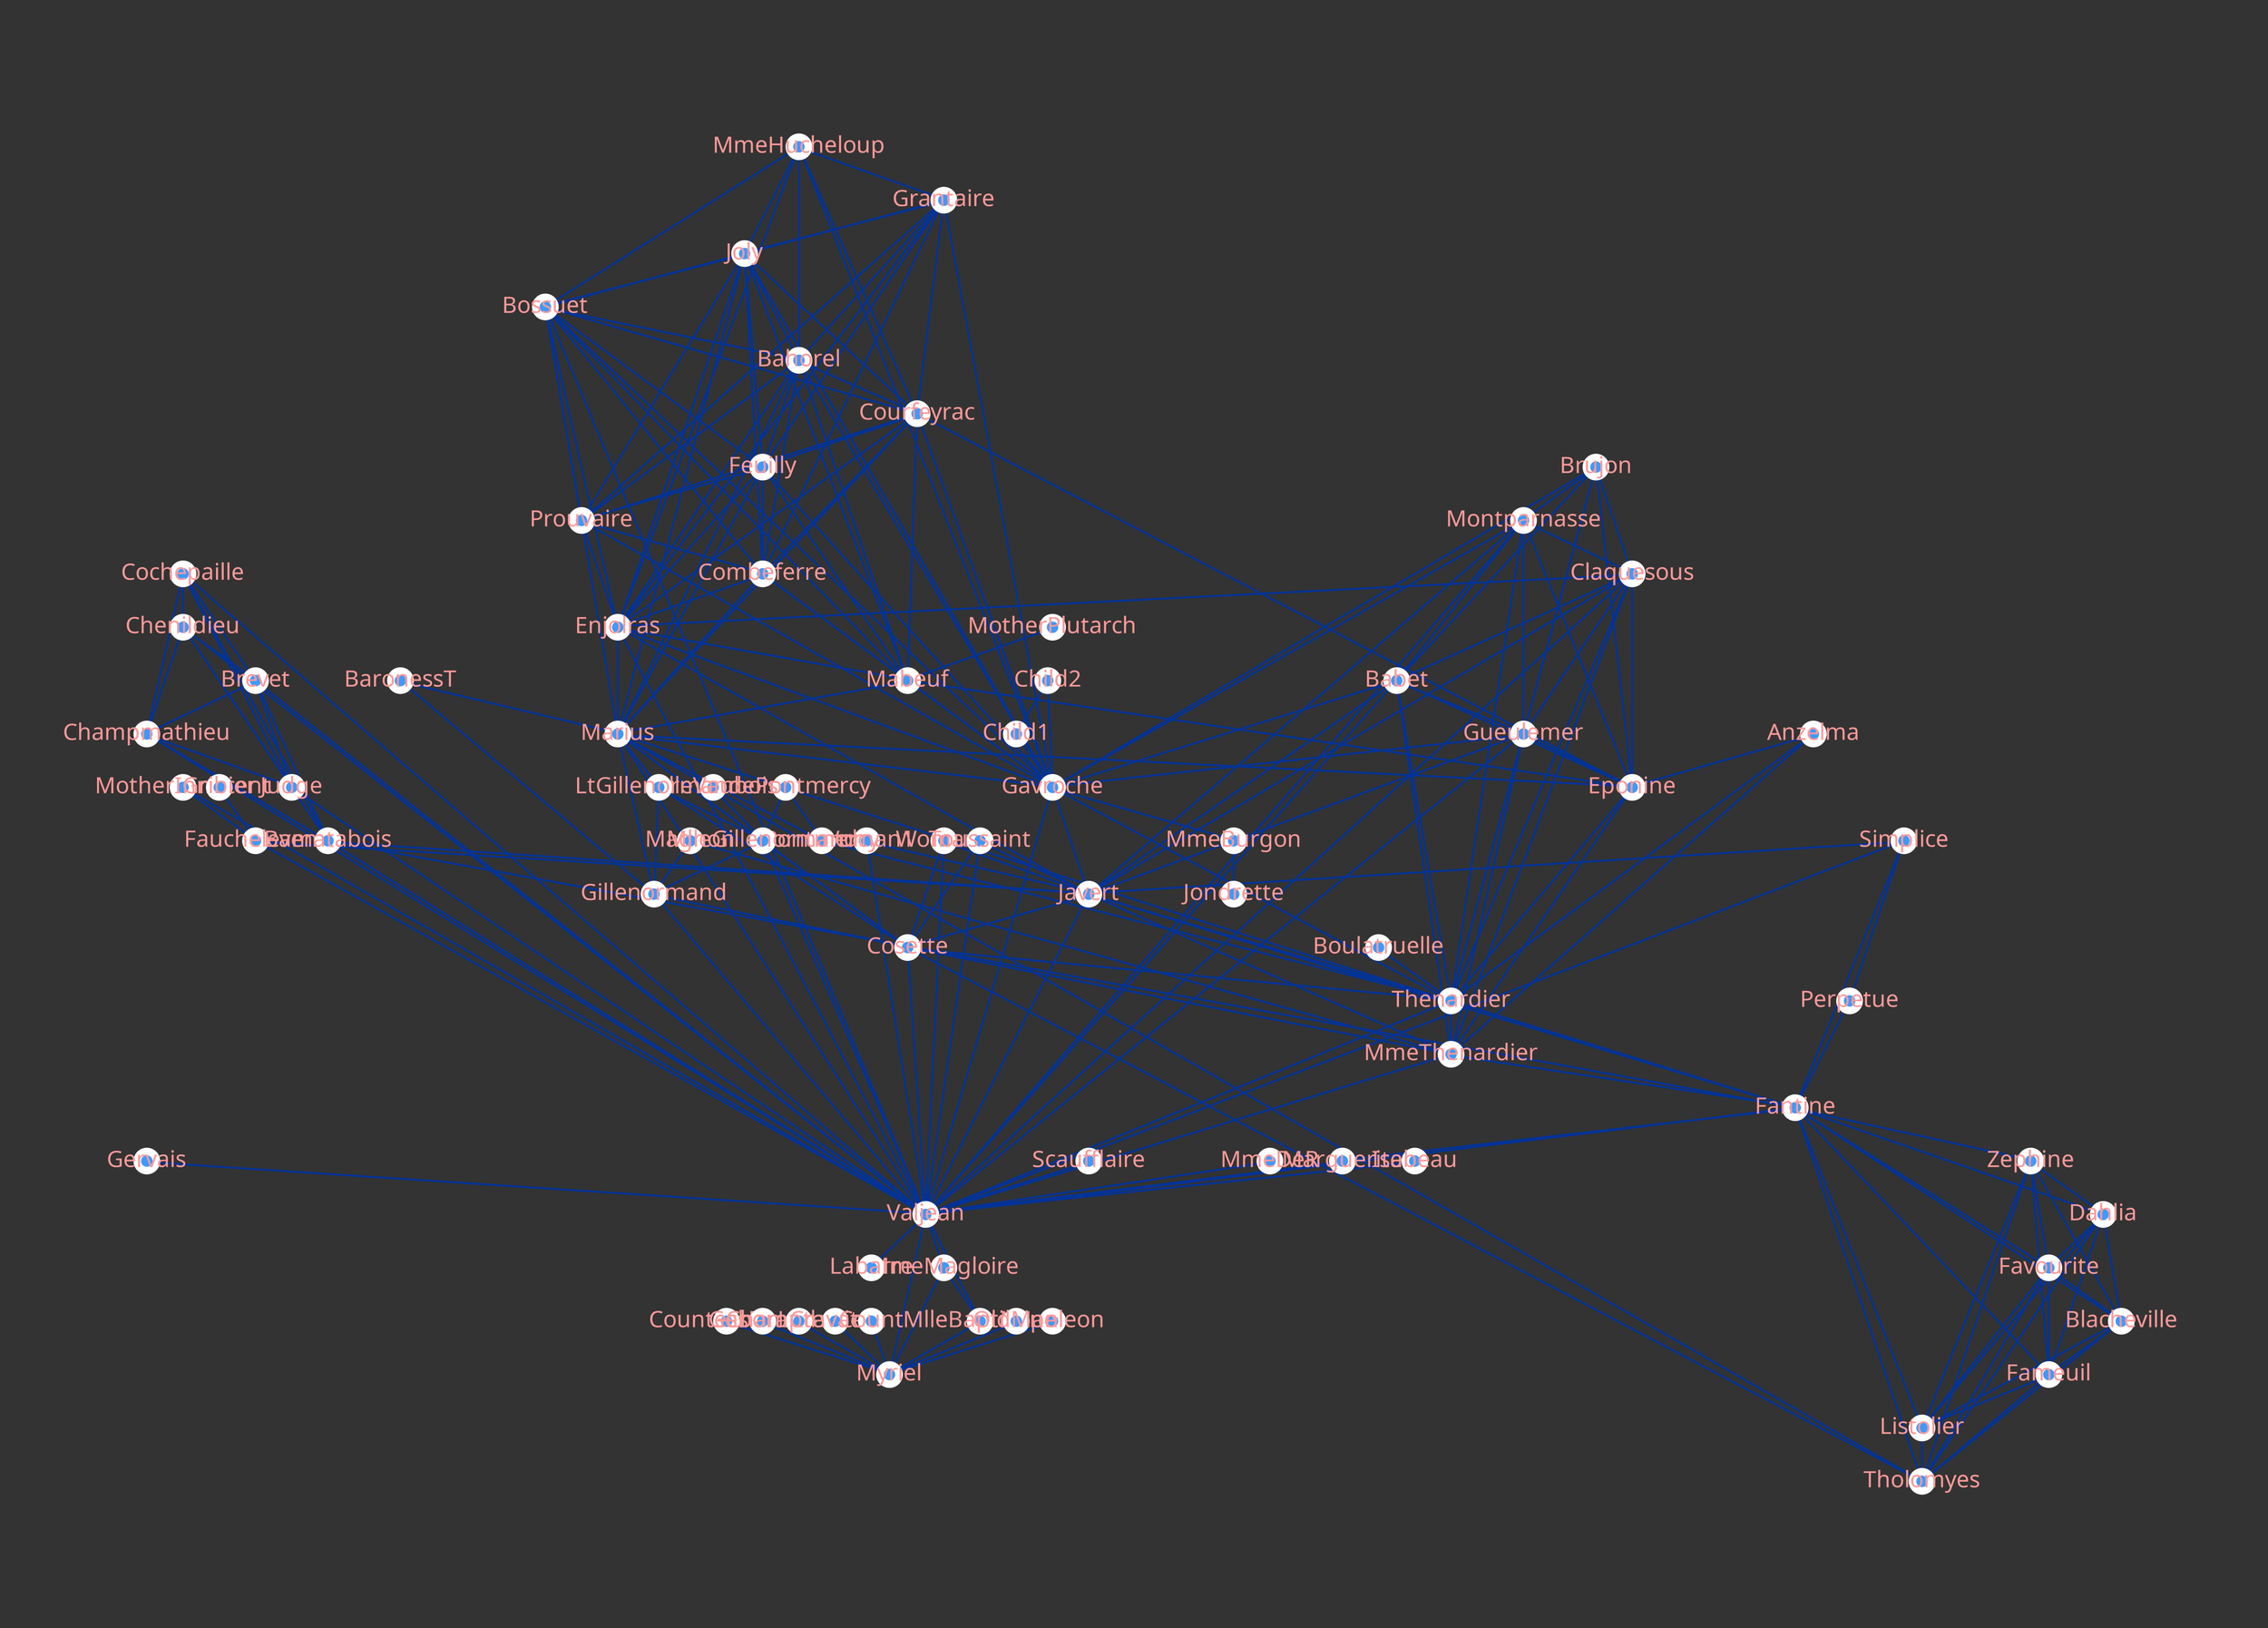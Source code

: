 graph "lesmis.gml" {
bgcolor = "#333333FF"
splines = "false"
outputorder = "edgesfirst"
esep = "0"
pad = "2"
node [label = "",penwidth = "8.000000",height = "0.277778",width = "0.277778",tooltip = "",color = "#FFFFFFFF",fillcolor = "#3D9AFFFF",shape = "ellipse",style = "solid,filled",fontname = "SansSerif.plain",fontsize = "24",fontcolor = "#FF9999FF",fixedsize = "true",labelloc = "c"]
edge [label = "",penwidth = "2.000000",tooltip = "",arrowhead = "none",arrowtail = "none",color = "#003399FF",fontname = "SansSerif.plain",fontsize = "24",fontcolor = "#000000FF",style = "solid",dir = "both"]
"Myriel§1798" [label = "Myriel",pos = "11.372304,870.375170"]
"Napoleon§1799" [label = "Napoleon",pos = "155.313944,870.375170"]
"MlleBaptistine§1800" [label = "MlleBaptistine",pos = "254.068009,422.889903"]
"MmeMagloire§1801" [label = "MmeMagloire",pos = "401.653002,468.300670"]
"CountessDeLo§1802" [label = "CountessDeLo",pos = "101.118448,982.913275"]
"Geborand§1803" [label = "Geborand",pos = "-20.657725,1010.707892"]
"Champtercier§1804" [label = "Champtercier",pos = "-118.314633,932.829106"]
"Cravatte§1805" [label = "Cravatte",pos = "-118.314633,807.921233"]
"Count§1806" [label = "Count",pos = "-20.657725,730.042447"]
"OldMan§1807" [label = "OldMan",pos = "101.118448,757.837064"]
"Labarre§1808" [label = "Labarre",pos = "253.274140,165.452861"]
"Valjean§1809" [label = "Valjean",pos = "213.348614,42.574729"]
"Marguerite§1810" [label = "Marguerite",pos = "483.013960,-472.080631"]
"MmeDeR§1811" [label = "MmeDeR",pos = "108.822232,118.517591"]
"Isabeau§1812" [label = "Isabeau",pos = "108.822232,-33.368133"]
"Gervais§1813" [label = "Gervais",pos = "253.274140,-80.303403"]
"Tholomyes§1814" [label = "Tholomyes",pos = "134.864746,-481.541208"]
"Listolier§1815" [label = "Listolier",pos = "184.059744,-648.047353"]
"Fameuil§1816" [label = "Fameuil",pos = "223.794165,-648.047353"]
"Blacheville§1817" [label = "Blacheville",pos = "272.989162,-755.897925"]
"Favourite§1818" [label = "Favourite",pos = "134.864746,-718.055619"]
"Dahlia§1819" [label = "Dahlia",pos = "344.889544,-625.341970"]
"Zephine§1820" [label = "Zephine",pos = "346.781659,-665.076391"]
"Fantine§1821" [label = "Fantine",pos = "276.773393,-477.756977"]
"MmeThenardier§1822" [label = "MmeThenardier",pos = "87.561864,-420.993518"]
"Thenardier§1823" [label = "Thenardier",pos = "-8.936016,-398.288135"]
"Cosette§1824" [label = "Cosette",pos = "97.022440,-275.300641"]
"Javert§1825" [label = "Javert",pos = "106.483017,-343.416791"]
"Fauchelevent§1826" [label = "Fauchelevent",pos = "465.984922,-328.279869"]
"Bamatabois§1827" [label = "Bamatabois",pos = "452.740115,-175.018530"]
"Perpetue§1828" [label = "Perpetue",pos = "522.748381,-568.578511"]
"Simplice§1829" [label = "Simplice",pos = "361.918581,-388.827558"]
"Scaufflaire§1830" [label = "Scaufflaire",pos = "342.550328,42.574729"]
"Woman1§1831" [label = "Woman1",pos = "-56.238899,-44.462575"]
"Judge§1832" [label = "Judge",pos = "539.777419,87.985496"]
"Champmathieu§1833" [label = "Champmathieu",pos = "657.088567,-122.039302"]
"Brevet§1834" [label = "Brevet",pos = "539.777419,-25.541422"]
"Chenildieu§1835" [label = "Chenildieu",pos = "623.030492,-44.462575"]
"Cochepaille§1836" [label = "Cochepaille",pos = "674.117605,33.114152"]
"Pontmercy§1837" [label = "Pontmercy",pos = "8.093021,-137.176224"]
"Boulatruelle§1838" [label = "Boulatruelle",pos = "-101.649666,-693.458121"]
"Eponine§1839" [label = "Eponine",pos = "-150.844663,-305.574485"]
"Anzelma§1840" [label = "Anzelma",pos = "-90.296974,-593.176010"]
"Woman2§1841" [label = "Woman2",pos = "318.399929,-269.624295"]
"MotherInnocent§1842" [label = "MotherInnocent",pos = "660.872798,-273.408525"]
"Gribier§1843" [label = "Gribier",pos = "710.067795,-439.914671"]
"Jondrette§1844" [label = "Jondrette",pos = "-824.437708,-473.972746"]
"MmeBurgon§1845" [label = "MmeBurgon",pos = "-584.139066,-403.964481"]
"Gavroche§1846" [label = "Gavroche",pos = "-266.263696,-303.682370"]
"Gillenormand§1847" [label = "Gillenormand",pos = "91.346094,-175.018530"]
"Magnon§1848" [label = "Magnon",pos = "238.931087,-315.035062"]
"MlleGillenormand§1849" [label = "MlleGillenormand",pos = "6.200906,105.014533"]
"MmePontmercy§1850" [label = "MmePontmercy",pos = "174.599167,260.167987"]
"MlleVaubois§1851" [label = "MlleVaubois",pos = "27.014174,379.371251"]
"LtGillenormand§1852" [label = "LtGillenormand",pos = "-69.483706,16.085115"]
"Marius§1853" [label = "Marius",pos = "-111.110242,-165.557954"]
"BaronessT§1854" [label = "BaronessT",pos = "-126.247165,122.043571"]
"Mabeuf§1855" [label = "Mabeuf",pos = "-237.881967,-33.109883"]
"Enjolras§1856" [label = "Enjolras",pos = "-224.637160,-176.910645"]
"Combeferre§1857" [label = "Combeferre",pos = "-376.006383,-29.325653"]
"Prouvaire§1858" [label = "Prouvaire",pos = "-487.641186,-169.342184"]
"Feuilly§1859" [label = "Feuilly",pos = "-296.537541,-89.873342"]
"Courfeyrac§1860" [label = "Courfeyrac",pos = "-341.948308,-203.400260"]
"Bahorel§1861" [label = "Bahorel",pos = "-340.056193,-243.134681"]
"Bossuet§1862" [label = "Bossuet",pos = "-336.271962,-87.981227"]
"Joly§1863" [label = "Joly",pos = "-376.006383,-157.989492"]
"Grantaire§1864" [label = "Grantaire",pos = "-483.856955,-122.039302"]
"MotherPlutarch§1865" [label = "MotherPlutarch",pos = "-383.574844,209.080874"]
"Gueulemer§1866" [label = "Gueulemer",pos = "-69.483706,-396.396019"]
"Babet§1867" [label = "Babet",pos = "-42.994092,-468.296401"]
"Claquesous§1868" [label = "Claquesous",pos = "-60.023129,-286.653332"]
"Montparnasse§1869" [label = "Montparnasse",pos = "-141.384087,-390.719674"]
"Toussaint§1870" [label = "Toussaint",pos = "272.989162,-199.616029"]
"Child1§1871" [label = "Child1",pos = "-413.848689,-528.844090"]
"Child2§1872" [label = "Child2",pos = "-453.583110,-525.059859"]
"Brujon§1873" [label = "Brujon",pos = "-215.176583,-502.354476"]
"MmeHucheloup§1874" [label = "MmeHucheloup",pos = "-466.827917,-286.653332"]
"Feuilly§1859" -- "Combeferre§1857" 
"Feuilly§1859" -- "Mabeuf§1855" 
"Feuilly§1859" -- "Marius§1853" 
"Courfeyrac§1860" -- "Marius§1853" 
"Courfeyrac§1860" -- "Enjolras§1856" 
"Courfeyrac§1860" -- "Combeferre§1857" 
"Courfeyrac§1860" -- "Gavroche§1846" 
"Courfeyrac§1860" -- "Mabeuf§1855" 
"Courfeyrac§1860" -- "Eponine§1839" 
"Courfeyrac§1860" -- "Feuilly§1859" 
"Courfeyrac§1860" -- "Prouvaire§1858" 
"Bahorel§1861" -- "Combeferre§1857" 
"Bahorel§1861" -- "Gavroche§1846" 
"Bahorel§1861" -- "Courfeyrac§1860" 
"Bahorel§1861" -- "Mabeuf§1855" 
"Bahorel§1861" -- "Enjolras§1856" 
"Bahorel§1861" -- "Feuilly§1859" 
"Bahorel§1861" -- "Prouvaire§1858" 
"Bahorel§1861" -- "Marius§1853" 
"Bossuet§1862" -- "Marius§1853" 
"Bossuet§1862" -- "Courfeyrac§1860" 
"Bossuet§1862" -- "Gavroche§1846" 
"Bossuet§1862" -- "Bahorel§1861" 
"Bossuet§1862" -- "Enjolras§1856" 
"Bossuet§1862" -- "Feuilly§1859" 
"Bossuet§1862" -- "Prouvaire§1858" 
"Bossuet§1862" -- "Combeferre§1857" 
"Bossuet§1862" -- "Mabeuf§1855" 
"Bossuet§1862" -- "Valjean§1809" 
"Joly§1863" -- "Bahorel§1861" 
"Joly§1863" -- "Bossuet§1862" 
"Joly§1863" -- "Gavroche§1846" 
"Joly§1863" -- "Courfeyrac§1860" 
"Joly§1863" -- "Enjolras§1856" 
"Joly§1863" -- "Feuilly§1859" 
"Joly§1863" -- "Prouvaire§1858" 
"Joly§1863" -- "Combeferre§1857" 
"Joly§1863" -- "Mabeuf§1855" 
"Joly§1863" -- "Marius§1853" 
"Grantaire§1864" -- "Bossuet§1862" 
"Grantaire§1864" -- "Enjolras§1856" 
"Grantaire§1864" -- "Combeferre§1857" 
"Grantaire§1864" -- "Courfeyrac§1860" 
"Grantaire§1864" -- "Joly§1863" 
"Grantaire§1864" -- "Gavroche§1846" 
"Grantaire§1864" -- "Bahorel§1861" 
"Grantaire§1864" -- "Feuilly§1859" 
"Grantaire§1864" -- "Prouvaire§1858" 
"MotherPlutarch§1865" -- "Mabeuf§1855" 
"Gueulemer§1866" -- "Thenardier§1823" 
"Gueulemer§1866" -- "Valjean§1809" 
"Gueulemer§1866" -- "MmeThenardier§1822" 
"Gueulemer§1866" -- "Javert§1825" 
"Gueulemer§1866" -- "Gavroche§1846" 
"Gueulemer§1866" -- "Eponine§1839" 
"Babet§1867" -- "Thenardier§1823" 
"Babet§1867" -- "Gueulemer§1866" 
"Babet§1867" -- "Valjean§1809" 
"Babet§1867" -- "MmeThenardier§1822" 
"Babet§1867" -- "Javert§1825" 
"Babet§1867" -- "Gavroche§1846" 
"Babet§1867" -- "Eponine§1839" 
"Claquesous§1868" -- "Thenardier§1823" 
"Claquesous§1868" -- "Babet§1867" 
"Claquesous§1868" -- "Gueulemer§1866" 
"Claquesous§1868" -- "Valjean§1809" 
"Claquesous§1868" -- "MmeThenardier§1822" 
"Claquesous§1868" -- "Javert§1825" 
"Claquesous§1868" -- "Eponine§1839" 
"Claquesous§1868" -- "Enjolras§1856" 
"Montparnasse§1869" -- "Javert§1825" 
"Montparnasse§1869" -- "Babet§1867" 
"Montparnasse§1869" -- "Gueulemer§1866" 
"Montparnasse§1869" -- "Claquesous§1868" 
"Montparnasse§1869" -- "Valjean§1809" 
"Montparnasse§1869" -- "Gavroche§1846" 
"Montparnasse§1869" -- "Eponine§1839" 
"Montparnasse§1869" -- "Thenardier§1823" 
"Toussaint§1870" -- "Cosette§1824" 
"Toussaint§1870" -- "Javert§1825" 
"Toussaint§1870" -- "Valjean§1809" 
"Child1§1871" -- "Gavroche§1846" 
"Child2§1872" -- "Gavroche§1846" 
"Child2§1872" -- "Child1§1871" 
"Brujon§1873" -- "Babet§1867" 
"Brujon§1873" -- "Gueulemer§1866" 
"Brujon§1873" -- "Thenardier§1823" 
"Brujon§1873" -- "Gavroche§1846" 
"Brujon§1873" -- "Eponine§1839" 
"Brujon§1873" -- "Claquesous§1868" 
"Brujon§1873" -- "Montparnasse§1869" 
"MmeHucheloup§1874" -- "Bossuet§1862" 
"MmeHucheloup§1874" -- "Joly§1863" 
"MmeHucheloup§1874" -- "Grantaire§1864" 
"MmeHucheloup§1874" -- "Bahorel§1861" 
"MmeHucheloup§1874" -- "Courfeyrac§1860" 
"MmeHucheloup§1874" -- "Gavroche§1846" 
"MmeHucheloup§1874" -- "Enjolras§1856" 
"Napoleon§1799" -- "Myriel§1798" 
"MlleBaptistine§1800" -- "Myriel§1798" 
"MmeMagloire§1801" -- "Myriel§1798" 
"MmeMagloire§1801" -- "MlleBaptistine§1800" 
"CountessDeLo§1802" -- "Myriel§1798" 
"Geborand§1803" -- "Myriel§1798" 
"Champtercier§1804" -- "Myriel§1798" 
"Cravatte§1805" -- "Myriel§1798" 
"Count§1806" -- "Myriel§1798" 
"OldMan§1807" -- "Myriel§1798" 
"Valjean§1809" -- "Labarre§1808" 
"Valjean§1809" -- "MmeMagloire§1801" 
"Valjean§1809" -- "MlleBaptistine§1800" 
"Valjean§1809" -- "Myriel§1798" 
"Marguerite§1810" -- "Valjean§1809" 
"MmeDeR§1811" -- "Valjean§1809" 
"Isabeau§1812" -- "Valjean§1809" 
"Gervais§1813" -- "Valjean§1809" 
"Listolier§1815" -- "Tholomyes§1814" 
"Fameuil§1816" -- "Tholomyes§1814" 
"Fameuil§1816" -- "Listolier§1815" 
"Blacheville§1817" -- "Tholomyes§1814" 
"Blacheville§1817" -- "Listolier§1815" 
"Blacheville§1817" -- "Fameuil§1816" 
"Favourite§1818" -- "Tholomyes§1814" 
"Favourite§1818" -- "Listolier§1815" 
"Favourite§1818" -- "Fameuil§1816" 
"Favourite§1818" -- "Blacheville§1817" 
"Dahlia§1819" -- "Tholomyes§1814" 
"Dahlia§1819" -- "Listolier§1815" 
"Dahlia§1819" -- "Fameuil§1816" 
"Dahlia§1819" -- "Blacheville§1817" 
"Dahlia§1819" -- "Favourite§1818" 
"Zephine§1820" -- "Tholomyes§1814" 
"Zephine§1820" -- "Listolier§1815" 
"Zephine§1820" -- "Fameuil§1816" 
"Zephine§1820" -- "Blacheville§1817" 
"Zephine§1820" -- "Favourite§1818" 
"Zephine§1820" -- "Dahlia§1819" 
"Fantine§1821" -- "Tholomyes§1814" 
"Fantine§1821" -- "Listolier§1815" 
"Fantine§1821" -- "Fameuil§1816" 
"Fantine§1821" -- "Blacheville§1817" 
"Fantine§1821" -- "Favourite§1818" 
"Fantine§1821" -- "Dahlia§1819" 
"Fantine§1821" -- "Zephine§1820" 
"Fantine§1821" -- "Marguerite§1810" 
"Fantine§1821" -- "Valjean§1809" 
"MmeThenardier§1822" -- "Fantine§1821" 
"MmeThenardier§1822" -- "Valjean§1809" 
"Thenardier§1823" -- "MmeThenardier§1822" 
"Thenardier§1823" -- "Fantine§1821" 
"Thenardier§1823" -- "Valjean§1809" 
"Cosette§1824" -- "MmeThenardier§1822" 
"Cosette§1824" -- "Valjean§1809" 
"Cosette§1824" -- "Tholomyes§1814" 
"Cosette§1824" -- "Thenardier§1823" 
"Javert§1825" -- "Valjean§1809" 
"Javert§1825" -- "Fantine§1821" 
"Javert§1825" -- "Thenardier§1823" 
"Javert§1825" -- "MmeThenardier§1822" 
"Javert§1825" -- "Cosette§1824" 
"Fauchelevent§1826" -- "Valjean§1809" 
"Fauchelevent§1826" -- "Javert§1825" 
"Bamatabois§1827" -- "Fantine§1821" 
"Bamatabois§1827" -- "Javert§1825" 
"Bamatabois§1827" -- "Valjean§1809" 
"Perpetue§1828" -- "Fantine§1821" 
"Simplice§1829" -- "Perpetue§1828" 
"Simplice§1829" -- "Valjean§1809" 
"Simplice§1829" -- "Fantine§1821" 
"Simplice§1829" -- "Javert§1825" 
"Scaufflaire§1830" -- "Valjean§1809" 
"Woman1§1831" -- "Valjean§1809" 
"Woman1§1831" -- "Javert§1825" 
"Judge§1832" -- "Valjean§1809" 
"Judge§1832" -- "Bamatabois§1827" 
"Champmathieu§1833" -- "Valjean§1809" 
"Champmathieu§1833" -- "Judge§1832" 
"Champmathieu§1833" -- "Bamatabois§1827" 
"Brevet§1834" -- "Judge§1832" 
"Brevet§1834" -- "Champmathieu§1833" 
"Brevet§1834" -- "Valjean§1809" 
"Brevet§1834" -- "Bamatabois§1827" 
"Chenildieu§1835" -- "Judge§1832" 
"Chenildieu§1835" -- "Champmathieu§1833" 
"Chenildieu§1835" -- "Brevet§1834" 
"Chenildieu§1835" -- "Valjean§1809" 
"Chenildieu§1835" -- "Bamatabois§1827" 
"Cochepaille§1836" -- "Judge§1832" 
"Cochepaille§1836" -- "Champmathieu§1833" 
"Cochepaille§1836" -- "Brevet§1834" 
"Cochepaille§1836" -- "Chenildieu§1835" 
"Cochepaille§1836" -- "Valjean§1809" 
"Cochepaille§1836" -- "Bamatabois§1827" 
"Pontmercy§1837" -- "Thenardier§1823" 
"Boulatruelle§1838" -- "Thenardier§1823" 
"Eponine§1839" -- "MmeThenardier§1822" 
"Eponine§1839" -- "Thenardier§1823" 
"Anzelma§1840" -- "Eponine§1839" 
"Anzelma§1840" -- "Thenardier§1823" 
"Anzelma§1840" -- "MmeThenardier§1822" 
"Woman2§1841" -- "Valjean§1809" 
"Woman2§1841" -- "Cosette§1824" 
"Woman2§1841" -- "Javert§1825" 
"MotherInnocent§1842" -- "Fauchelevent§1826" 
"MotherInnocent§1842" -- "Valjean§1809" 
"Gribier§1843" -- "Fauchelevent§1826" 
"MmeBurgon§1845" -- "Jondrette§1844" 
"Gavroche§1846" -- "MmeBurgon§1845" 
"Gavroche§1846" -- "Thenardier§1823" 
"Gavroche§1846" -- "Javert§1825" 
"Gavroche§1846" -- "Valjean§1809" 
"Gillenormand§1847" -- "Cosette§1824" 
"Gillenormand§1847" -- "Valjean§1809" 
"Magnon§1848" -- "Gillenormand§1847" 
"Magnon§1848" -- "MmeThenardier§1822" 
"MlleGillenormand§1849" -- "Gillenormand§1847" 
"MlleGillenormand§1849" -- "Cosette§1824" 
"MlleGillenormand§1849" -- "Valjean§1809" 
"MmePontmercy§1850" -- "MlleGillenormand§1849" 
"MmePontmercy§1850" -- "Pontmercy§1837" 
"MlleVaubois§1851" -- "MlleGillenormand§1849" 
"LtGillenormand§1852" -- "MlleGillenormand§1849" 
"LtGillenormand§1852" -- "Gillenormand§1847" 
"LtGillenormand§1852" -- "Cosette§1824" 
"Marius§1853" -- "MlleGillenormand§1849" 
"Marius§1853" -- "Gillenormand§1847" 
"Marius§1853" -- "Pontmercy§1837" 
"Marius§1853" -- "LtGillenormand§1852" 
"Marius§1853" -- "Cosette§1824" 
"Marius§1853" -- "Valjean§1809" 
"Marius§1853" -- "Tholomyes§1814" 
"Marius§1853" -- "Thenardier§1823" 
"Marius§1853" -- "Eponine§1839" 
"Marius§1853" -- "Gavroche§1846" 
"BaronessT§1854" -- "Gillenormand§1847" 
"BaronessT§1854" -- "Marius§1853" 
"Mabeuf§1855" -- "Marius§1853" 
"Mabeuf§1855" -- "Eponine§1839" 
"Mabeuf§1855" -- "Gavroche§1846" 
"Enjolras§1856" -- "Marius§1853" 
"Enjolras§1856" -- "Gavroche§1846" 
"Enjolras§1856" -- "Javert§1825" 
"Enjolras§1856" -- "Mabeuf§1855" 
"Enjolras§1856" -- "Valjean§1809" 
"Combeferre§1857" -- "Enjolras§1856" 
"Combeferre§1857" -- "Marius§1853" 
"Combeferre§1857" -- "Gavroche§1846" 
"Combeferre§1857" -- "Mabeuf§1855" 
"Prouvaire§1858" -- "Gavroche§1846" 
"Prouvaire§1858" -- "Enjolras§1856" 
"Prouvaire§1858" -- "Combeferre§1857" 
"Feuilly§1859" -- "Gavroche§1846" 
"Feuilly§1859" -- "Enjolras§1856" 
"Feuilly§1859" -- "Prouvaire§1858" 
}